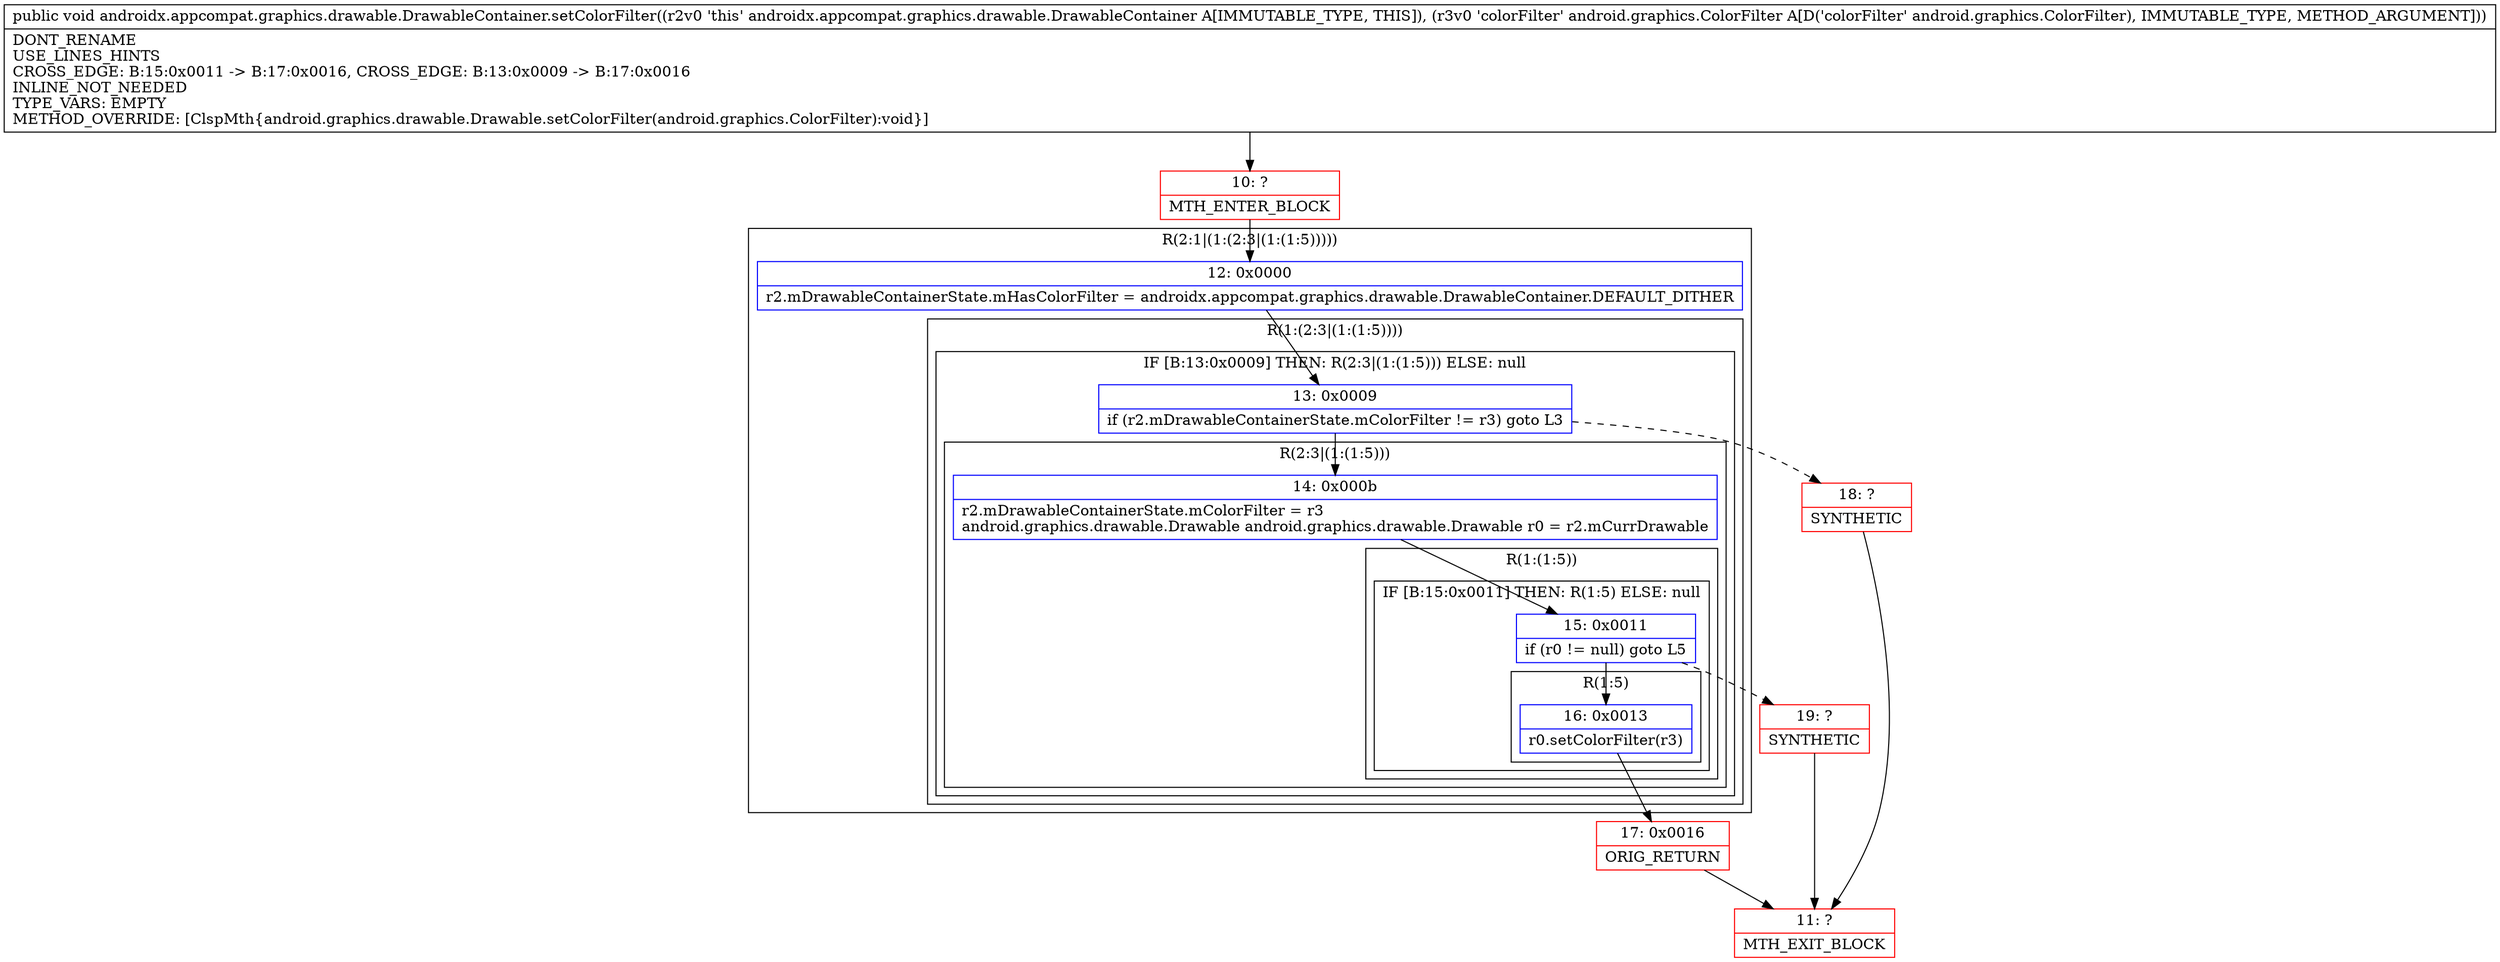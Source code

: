 digraph "CFG forandroidx.appcompat.graphics.drawable.DrawableContainer.setColorFilter(Landroid\/graphics\/ColorFilter;)V" {
subgraph cluster_Region_127246075 {
label = "R(2:1|(1:(2:3|(1:(1:5)))))";
node [shape=record,color=blue];
Node_12 [shape=record,label="{12\:\ 0x0000|r2.mDrawableContainerState.mHasColorFilter = androidx.appcompat.graphics.drawable.DrawableContainer.DEFAULT_DITHER\l}"];
subgraph cluster_Region_1510675154 {
label = "R(1:(2:3|(1:(1:5))))";
node [shape=record,color=blue];
subgraph cluster_IfRegion_1361375300 {
label = "IF [B:13:0x0009] THEN: R(2:3|(1:(1:5))) ELSE: null";
node [shape=record,color=blue];
Node_13 [shape=record,label="{13\:\ 0x0009|if (r2.mDrawableContainerState.mColorFilter != r3) goto L3\l}"];
subgraph cluster_Region_559306722 {
label = "R(2:3|(1:(1:5)))";
node [shape=record,color=blue];
Node_14 [shape=record,label="{14\:\ 0x000b|r2.mDrawableContainerState.mColorFilter = r3\landroid.graphics.drawable.Drawable android.graphics.drawable.Drawable r0 = r2.mCurrDrawable\l}"];
subgraph cluster_Region_199605238 {
label = "R(1:(1:5))";
node [shape=record,color=blue];
subgraph cluster_IfRegion_1016349681 {
label = "IF [B:15:0x0011] THEN: R(1:5) ELSE: null";
node [shape=record,color=blue];
Node_15 [shape=record,label="{15\:\ 0x0011|if (r0 != null) goto L5\l}"];
subgraph cluster_Region_625372698 {
label = "R(1:5)";
node [shape=record,color=blue];
Node_16 [shape=record,label="{16\:\ 0x0013|r0.setColorFilter(r3)\l}"];
}
}
}
}
}
}
}
Node_10 [shape=record,color=red,label="{10\:\ ?|MTH_ENTER_BLOCK\l}"];
Node_17 [shape=record,color=red,label="{17\:\ 0x0016|ORIG_RETURN\l}"];
Node_11 [shape=record,color=red,label="{11\:\ ?|MTH_EXIT_BLOCK\l}"];
Node_19 [shape=record,color=red,label="{19\:\ ?|SYNTHETIC\l}"];
Node_18 [shape=record,color=red,label="{18\:\ ?|SYNTHETIC\l}"];
MethodNode[shape=record,label="{public void androidx.appcompat.graphics.drawable.DrawableContainer.setColorFilter((r2v0 'this' androidx.appcompat.graphics.drawable.DrawableContainer A[IMMUTABLE_TYPE, THIS]), (r3v0 'colorFilter' android.graphics.ColorFilter A[D('colorFilter' android.graphics.ColorFilter), IMMUTABLE_TYPE, METHOD_ARGUMENT]))  | DONT_RENAME\lUSE_LINES_HINTS\lCROSS_EDGE: B:15:0x0011 \-\> B:17:0x0016, CROSS_EDGE: B:13:0x0009 \-\> B:17:0x0016\lINLINE_NOT_NEEDED\lTYPE_VARS: EMPTY\lMETHOD_OVERRIDE: [ClspMth\{android.graphics.drawable.Drawable.setColorFilter(android.graphics.ColorFilter):void\}]\l}"];
MethodNode -> Node_10;Node_12 -> Node_13;
Node_13 -> Node_14;
Node_13 -> Node_18[style=dashed];
Node_14 -> Node_15;
Node_15 -> Node_16;
Node_15 -> Node_19[style=dashed];
Node_16 -> Node_17;
Node_10 -> Node_12;
Node_17 -> Node_11;
Node_19 -> Node_11;
Node_18 -> Node_11;
}

